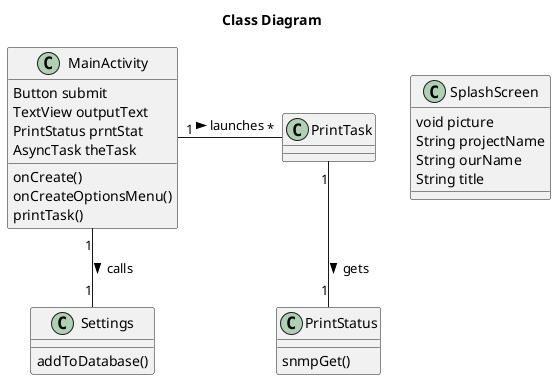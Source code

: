 @startuml
title Class Diagram

class SplashScreen
class MainActivity
class Settings
class PrintTask
class PrintStatus

SplashScreen : void picture
SplashScreen : String projectName
SplashScreen : String ourName
SplashScreen : String title

MainActivity : Button submit
MainActivity : TextView outputText
MainActivity : PrintStatus prntStat
MainActivity : AsyncTask theTask
MainActivity : onCreate()
MainActivity : onCreateOptionsMenu()
MainActivity : printTask()

Settings : addToDatabase()

PrintStatus : snmpGet()

MainActivity "1" -- "1" Settings : calls >
MainActivity "1" - "*" PrintTask : launches >
PrintTask "1" -- "1" PrintStatus : gets >

@enduml